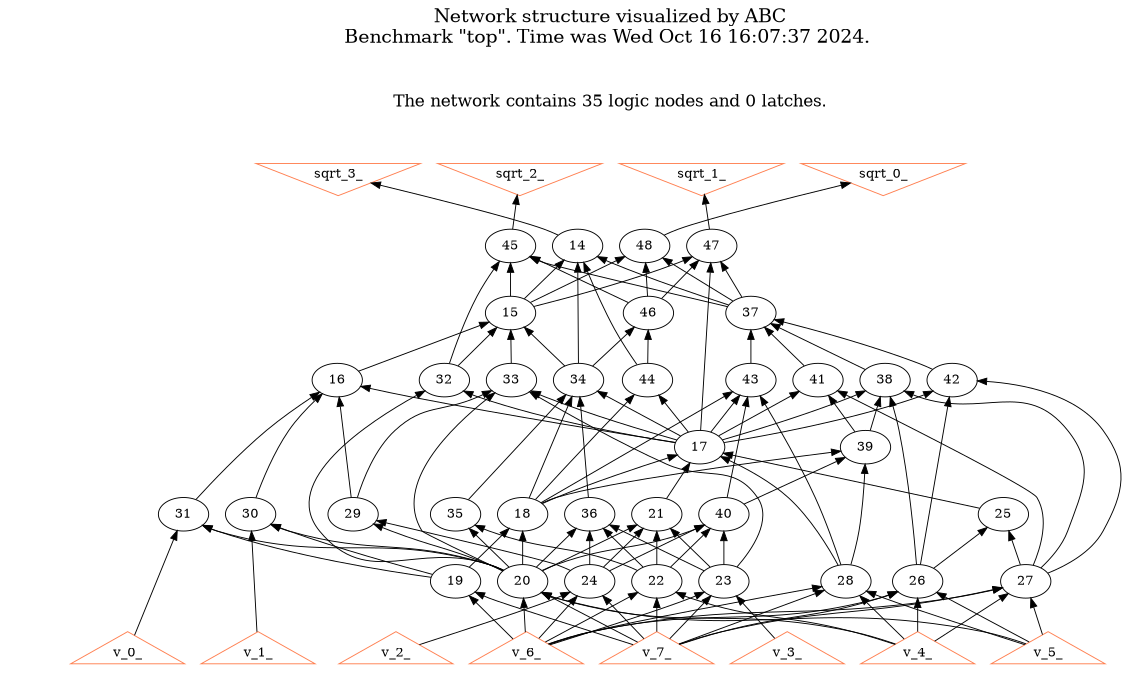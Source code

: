 # Network structure generated by ABC

digraph network {
size = "7.5,10";
center = true;
edge [dir = back];

{
  node [shape = plaintext];
  edge [style = invis];
  LevelTitle1 [label=""];
  LevelTitle2 [label=""];
  Level7 [label = ""];
  Level6 [label = ""];
  Level5 [label = ""];
  Level4 [label = ""];
  Level3 [label = ""];
  Level2 [label = ""];
  Level1 [label = ""];
  Level0 [label = ""];
  LevelTitle1 ->  LevelTitle2 ->  Level7 ->  Level6 ->  Level5 ->  Level4 ->  Level3 ->  Level2 ->  Level1 ->  Level0;
}

{
  rank = same;
  LevelTitle1;
  title1 [shape=plaintext,
          fontsize=20,
          fontname = "Times-Roman",
          label="Network structure visualized by ABC\nBenchmark \"top\". Time was Wed Oct 16 16:07:37 2024. "
         ];
}

{
  rank = same;
  LevelTitle2;
  title2 [shape=plaintext,
          fontsize=18,
          fontname = "Times-Roman",
          label="The network contains 35 logic nodes and 0 latches.\n"
         ];
}

{
  rank = same;
  Level7;
  Node9 [label = "sqrt_3_", shape = invtriangle, color = coral, fillcolor = coral];
  Node10 [label = "sqrt_2_", shape = invtriangle, color = coral, fillcolor = coral];
  Node11 [label = "sqrt_1_", shape = invtriangle, color = coral, fillcolor = coral];
  Node12 [label = "sqrt_0_", shape = invtriangle, color = coral, fillcolor = coral];
}

{
  rank = same;
  Level6;
  Node14 [label = "14\n", shape = ellipse];
  Node45 [label = "45\n", shape = ellipse];
  Node47 [label = "47\n", shape = ellipse];
  Node48 [label = "48\n", shape = ellipse];
}

{
  rank = same;
  Level5;
  Node15 [label = "15\n", shape = ellipse];
  Node37 [label = "37\n", shape = ellipse];
  Node46 [label = "46\n", shape = ellipse];
}

{
  rank = same;
  Level4;
  Node16 [label = "16\n", shape = ellipse];
  Node32 [label = "32\n", shape = ellipse];
  Node33 [label = "33\n", shape = ellipse];
  Node34 [label = "34\n", shape = ellipse];
  Node38 [label = "38\n", shape = ellipse];
  Node41 [label = "41\n", shape = ellipse];
  Node42 [label = "42\n", shape = ellipse];
  Node43 [label = "43\n", shape = ellipse];
  Node44 [label = "44\n", shape = ellipse];
}

{
  rank = same;
  Level3;
  Node17 [label = "17\n", shape = ellipse];
  Node39 [label = "39\n", shape = ellipse];
}

{
  rank = same;
  Level2;
  Node18 [label = "18\n", shape = ellipse];
  Node21 [label = "21\n", shape = ellipse];
  Node25 [label = "25\n", shape = ellipse];
  Node29 [label = "29\n", shape = ellipse];
  Node30 [label = "30\n", shape = ellipse];
  Node31 [label = "31\n", shape = ellipse];
  Node35 [label = "35\n", shape = ellipse];
  Node36 [label = "36\n", shape = ellipse];
  Node40 [label = "40\n", shape = ellipse];
}

{
  rank = same;
  Level1;
  Node19 [label = "19\n", shape = ellipse];
  Node20 [label = "20\n", shape = ellipse];
  Node22 [label = "22\n", shape = ellipse];
  Node23 [label = "23\n", shape = ellipse];
  Node24 [label = "24\n", shape = ellipse];
  Node26 [label = "26\n", shape = ellipse];
  Node27 [label = "27\n", shape = ellipse];
  Node28 [label = "28\n", shape = ellipse];
}

{
  rank = same;
  Level0;
  Node1 [label = "v_6_", shape = triangle, color = coral, fillcolor = coral];
  Node2 [label = "v_7_", shape = triangle, color = coral, fillcolor = coral];
  Node3 [label = "v_4_", shape = triangle, color = coral, fillcolor = coral];
  Node4 [label = "v_5_", shape = triangle, color = coral, fillcolor = coral];
  Node5 [label = "v_2_", shape = triangle, color = coral, fillcolor = coral];
  Node6 [label = "v_3_", shape = triangle, color = coral, fillcolor = coral];
  Node7 [label = "v_0_", shape = triangle, color = coral, fillcolor = coral];
  Node8 [label = "v_1_", shape = triangle, color = coral, fillcolor = coral];
}

title1 -> title2 [style = invis];
title2 -> Node9 [style = invis];
title2 -> Node10 [style = invis];
title2 -> Node11 [style = invis];
title2 -> Node12 [style = invis];
Node9 -> Node10 [style = invis];
Node10 -> Node11 [style = invis];
Node11 -> Node12 [style = invis];
Node9 -> Node14 [style = solid];
Node10 -> Node45 [style = solid];
Node11 -> Node47 [style = solid];
Node12 -> Node48 [style = solid];
Node14 -> Node15 [style = solid];
Node14 -> Node37 [style = solid];
Node14 -> Node44 [style = solid];
Node14 -> Node34 [style = solid];
Node15 -> Node16 [style = solid];
Node15 -> Node32 [style = solid];
Node15 -> Node33 [style = solid];
Node15 -> Node34 [style = solid];
Node16 -> Node17 [style = solid];
Node16 -> Node29 [style = solid];
Node16 -> Node30 [style = solid];
Node16 -> Node31 [style = solid];
Node17 -> Node18 [style = solid];
Node17 -> Node21 [style = solid];
Node17 -> Node25 [style = solid];
Node17 -> Node28 [style = solid];
Node18 -> Node19 [style = solid];
Node18 -> Node20 [style = solid];
Node19 -> Node1 [style = solid];
Node19 -> Node2 [style = solid];
Node20 -> Node1 [style = solid];
Node20 -> Node2 [style = solid];
Node20 -> Node3 [style = solid];
Node20 -> Node4 [style = solid];
Node21 -> Node22 [style = solid];
Node21 -> Node20 [style = solid];
Node21 -> Node23 [style = solid];
Node21 -> Node24 [style = solid];
Node22 -> Node1 [style = solid];
Node22 -> Node2 [style = solid];
Node22 -> Node3 [style = solid];
Node23 -> Node1 [style = solid];
Node23 -> Node2 [style = solid];
Node23 -> Node6 [style = solid];
Node24 -> Node1 [style = solid];
Node24 -> Node2 [style = solid];
Node24 -> Node5 [style = solid];
Node25 -> Node26 [style = solid];
Node25 -> Node27 [style = solid];
Node26 -> Node1 [style = solid];
Node26 -> Node2 [style = solid];
Node26 -> Node3 [style = solid];
Node26 -> Node4 [style = solid];
Node27 -> Node1 [style = solid];
Node27 -> Node2 [style = solid];
Node27 -> Node3 [style = solid];
Node27 -> Node4 [style = solid];
Node28 -> Node1 [style = solid];
Node28 -> Node2 [style = solid];
Node28 -> Node3 [style = solid];
Node28 -> Node4 [style = solid];
Node29 -> Node20 [style = solid];
Node29 -> Node24 [style = solid];
Node30 -> Node19 [style = solid];
Node30 -> Node20 [style = solid];
Node30 -> Node8 [style = solid];
Node31 -> Node19 [style = solid];
Node31 -> Node20 [style = solid];
Node31 -> Node7 [style = solid];
Node32 -> Node17 [style = solid];
Node32 -> Node20 [style = solid];
Node33 -> Node17 [style = solid];
Node33 -> Node29 [style = solid];
Node33 -> Node20 [style = solid];
Node33 -> Node23 [style = solid];
Node34 -> Node17 [style = solid];
Node34 -> Node18 [style = solid];
Node34 -> Node35 [style = solid];
Node34 -> Node36 [style = solid];
Node35 -> Node22 [style = solid];
Node35 -> Node20 [style = solid];
Node36 -> Node22 [style = solid];
Node36 -> Node20 [style = solid];
Node36 -> Node23 [style = solid];
Node36 -> Node24 [style = solid];
Node37 -> Node38 [style = solid];
Node37 -> Node41 [style = solid];
Node37 -> Node42 [style = solid];
Node37 -> Node43 [style = solid];
Node38 -> Node17 [style = solid];
Node38 -> Node39 [style = solid];
Node38 -> Node26 [style = solid];
Node38 -> Node27 [style = solid];
Node39 -> Node18 [style = solid];
Node39 -> Node40 [style = solid];
Node39 -> Node28 [style = solid];
Node40 -> Node22 [style = solid];
Node40 -> Node20 [style = solid];
Node40 -> Node23 [style = solid];
Node40 -> Node24 [style = solid];
Node41 -> Node17 [style = solid];
Node41 -> Node39 [style = solid];
Node41 -> Node27 [style = solid];
Node42 -> Node17 [style = solid];
Node42 -> Node26 [style = solid];
Node42 -> Node27 [style = solid];
Node43 -> Node17 [style = solid];
Node43 -> Node18 [style = solid];
Node43 -> Node40 [style = solid];
Node43 -> Node28 [style = solid];
Node44 -> Node17 [style = solid];
Node44 -> Node18 [style = solid];
Node45 -> Node15 [style = solid];
Node45 -> Node46 [style = solid];
Node45 -> Node37 [style = solid];
Node45 -> Node32 [style = solid];
Node46 -> Node44 [style = solid];
Node46 -> Node34 [style = solid];
Node47 -> Node15 [style = solid];
Node47 -> Node46 [style = solid];
Node47 -> Node37 [style = solid];
Node47 -> Node17 [style = solid];
Node48 -> Node15 [style = solid];
Node48 -> Node46 [style = solid];
Node48 -> Node37 [style = solid];
}

